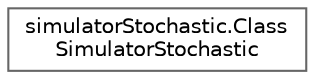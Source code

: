 digraph "Graphical Class Hierarchy"
{
 // LATEX_PDF_SIZE
  bgcolor="transparent";
  edge [fontname=Helvetica,fontsize=10,labelfontname=Helvetica,labelfontsize=10];
  node [fontname=Helvetica,fontsize=10,shape=box,height=0.2,width=0.4];
  rankdir="LR";
  Node0 [id="Node000000",label="simulatorStochastic.Class\lSimulatorStochastic",height=0.2,width=0.4,color="grey40", fillcolor="white", style="filled",URL="$classsimulator_stochastic_1_1_class_simulator_stochastic.html",tooltip=" "];
}
